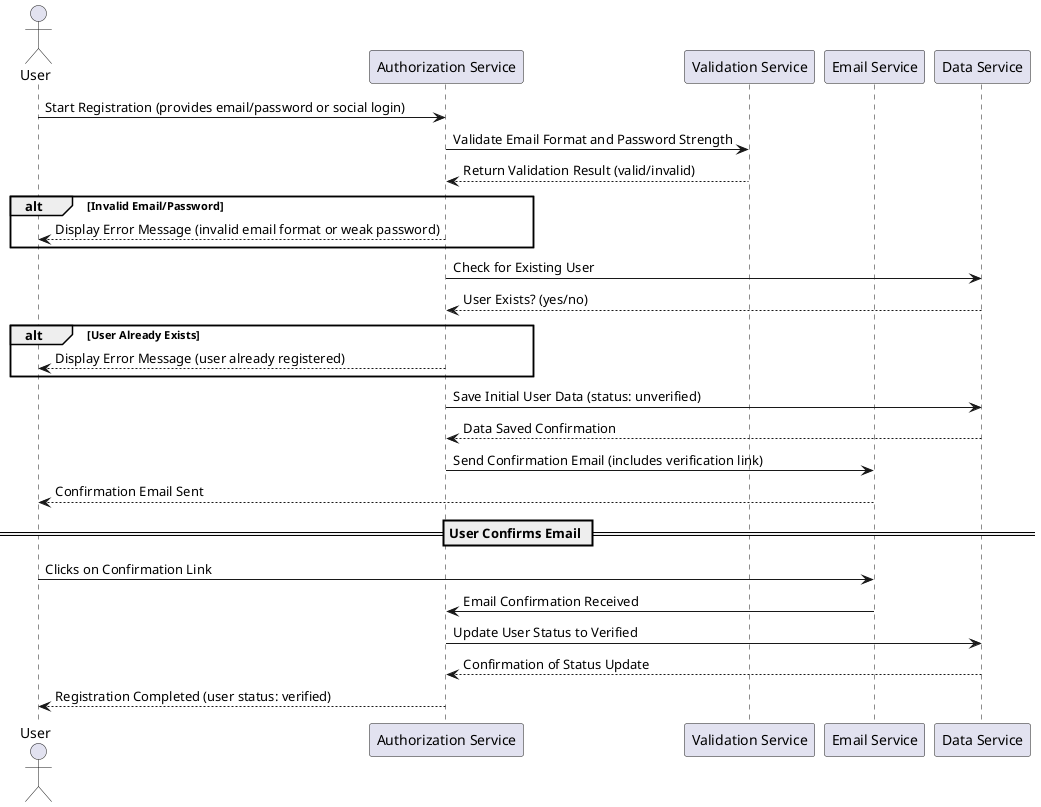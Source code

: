 @startuml
actor User as U
participant "Authorization Service" as AS
participant "Validation Service" as VS
participant "Email Service" as ES
participant "Data Service" as DS

U -> AS: Start Registration (provides email/password or social login)
AS -> VS: Validate Email Format and Password Strength
VS --> AS: Return Validation Result (valid/invalid)

alt Invalid Email/Password
    AS --> U: Display Error Message (invalid email format or weak password)
end

AS -> DS: Check for Existing User
DS --> AS: User Exists? (yes/no)

alt User Already Exists
    AS --> U: Display Error Message (user already registered)
end

AS -> DS: Save Initial User Data (status: unverified)
DS --> AS: Data Saved Confirmation

AS -> ES: Send Confirmation Email (includes verification link)
ES --> U: Confirmation Email Sent

== User Confirms Email ==

U -> ES: Clicks on Confirmation Link
ES -> AS: Email Confirmation Received
AS -> DS: Update User Status to Verified
DS --> AS: Confirmation of Status Update

AS --> U: Registration Completed (user status: verified)

@enduml